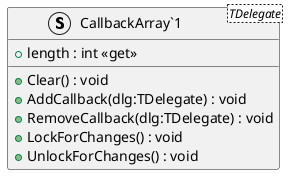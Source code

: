 @startuml
struct "CallbackArray`1"<TDelegate> {
    + length : int <<get>>
    + Clear() : void
    + AddCallback(dlg:TDelegate) : void
    + RemoveCallback(dlg:TDelegate) : void
    + LockForChanges() : void
    + UnlockForChanges() : void
}
@enduml
